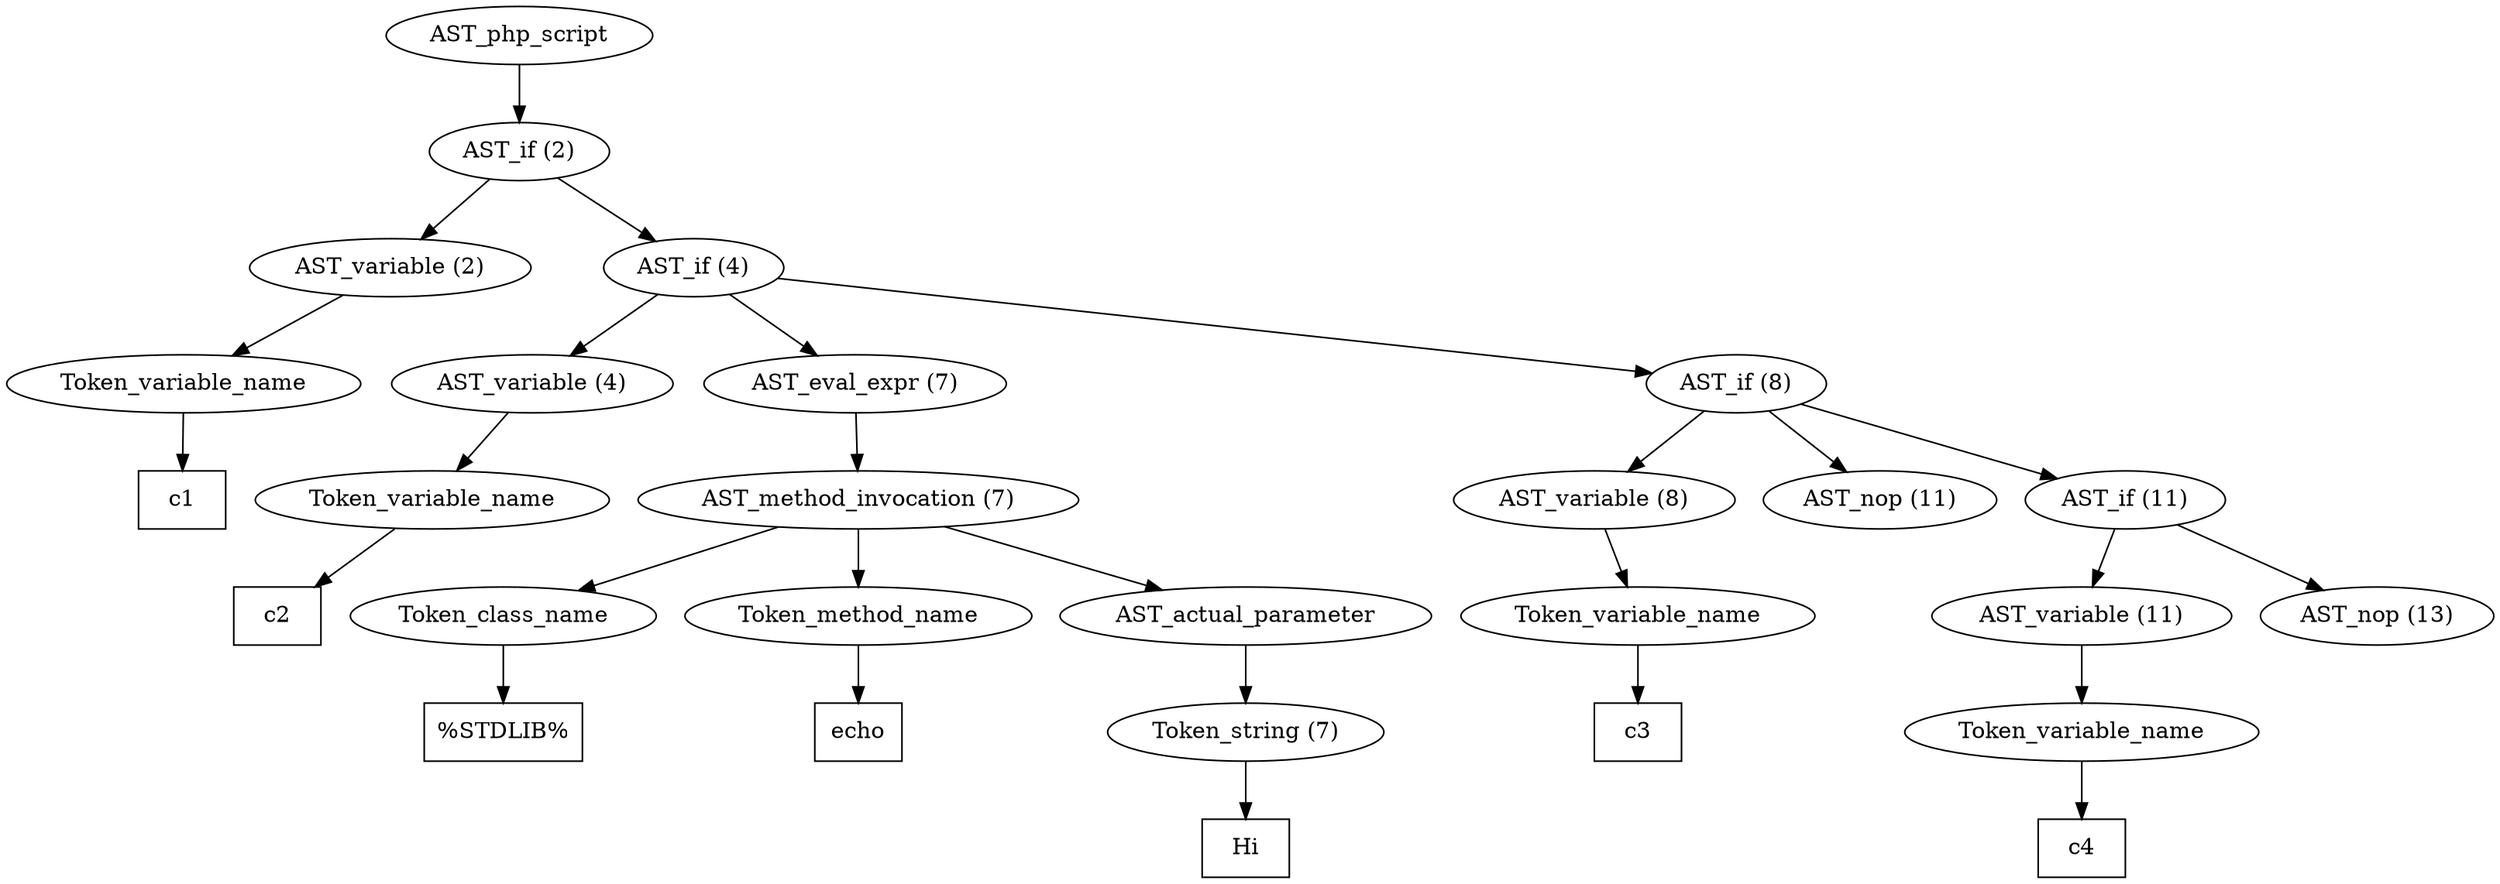 /*
 * AST in dot format generated by phc -- the PHP compiler
 */

digraph AST {
node_0 [label="AST_php_script"];
node_1 [label="AST_if (2)"];
node_2 [label="AST_variable (2)"];
node_3 [label="Token_variable_name"];
node_4 [label="c1", shape=box]
node_3 -> node_4;
node_2 -> node_3;
node_5 [label="AST_if (4)"];
node_6 [label="AST_variable (4)"];
node_7 [label="Token_variable_name"];
node_8 [label="c2", shape=box]
node_7 -> node_8;
node_6 -> node_7;
node_9 [label="AST_eval_expr (7)"];
node_10 [label="AST_method_invocation (7)"];
node_11 [label="Token_class_name"];
node_12 [label="%STDLIB%", shape=box]
node_11 -> node_12;
node_13 [label="Token_method_name"];
node_14 [label="echo", shape=box]
node_13 -> node_14;
node_15 [label="AST_actual_parameter"];
node_16 [label="Token_string (7)"];
node_17 [label="Hi", shape=box]
node_16 -> node_17;
node_15 -> node_16;
node_10 -> node_15;
node_10 -> node_13;
node_10 -> node_11;
node_9 -> node_10;
node_18 [label="AST_if (8)"];
node_19 [label="AST_variable (8)"];
node_20 [label="Token_variable_name"];
node_21 [label="c3", shape=box]
node_20 -> node_21;
node_19 -> node_20;
node_22 [label="AST_nop (11)"];
node_23 [label="AST_if (11)"];
node_24 [label="AST_variable (11)"];
node_25 [label="Token_variable_name"];
node_26 [label="c4", shape=box]
node_25 -> node_26;
node_24 -> node_25;
node_27 [label="AST_nop (13)"];
node_23 -> node_27;
node_23 -> node_24;
node_18 -> node_23;
node_18 -> node_22;
node_18 -> node_19;
node_5 -> node_18;
node_5 -> node_9;
node_5 -> node_6;
node_1 -> node_5;
node_1 -> node_2;
node_0 -> node_1;
}
